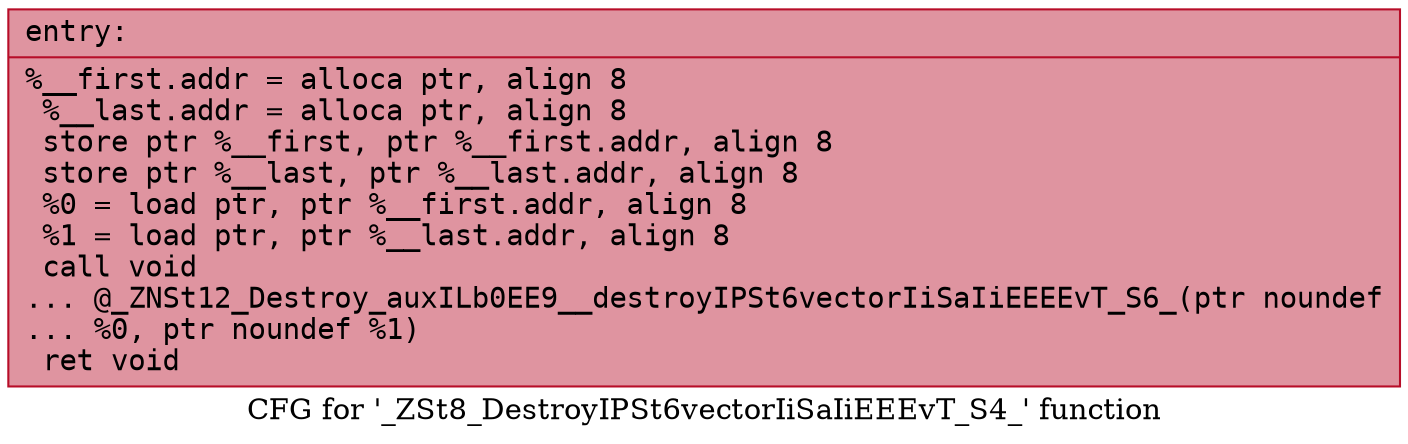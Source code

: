 digraph "CFG for '_ZSt8_DestroyIPSt6vectorIiSaIiEEEvT_S4_' function" {
	label="CFG for '_ZSt8_DestroyIPSt6vectorIiSaIiEEEvT_S4_' function";

	Node0x56307d6f33d0 [shape=record,color="#b70d28ff", style=filled, fillcolor="#b70d2870" fontname="Courier",label="{entry:\l|  %__first.addr = alloca ptr, align 8\l  %__last.addr = alloca ptr, align 8\l  store ptr %__first, ptr %__first.addr, align 8\l  store ptr %__last, ptr %__last.addr, align 8\l  %0 = load ptr, ptr %__first.addr, align 8\l  %1 = load ptr, ptr %__last.addr, align 8\l  call void\l... @_ZNSt12_Destroy_auxILb0EE9__destroyIPSt6vectorIiSaIiEEEEvT_S6_(ptr noundef\l... %0, ptr noundef %1)\l  ret void\l}"];
}
